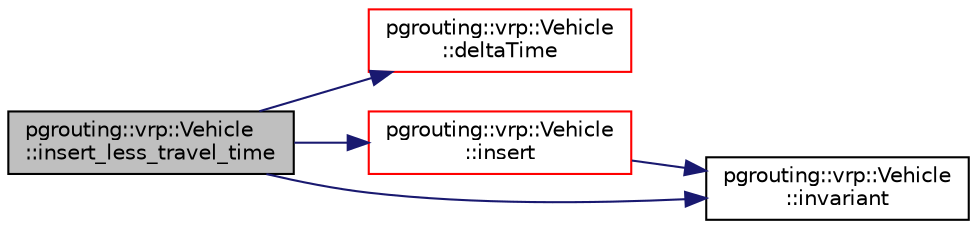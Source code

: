 digraph "pgrouting::vrp::Vehicle::insert_less_travel_time"
{
  edge [fontname="Helvetica",fontsize="10",labelfontname="Helvetica",labelfontsize="10"];
  node [fontname="Helvetica",fontsize="10",shape=record];
  rankdir="LR";
  Node1 [label="pgrouting::vrp::Vehicle\l::insert_less_travel_time",height=0.2,width=0.4,color="black", fillcolor="grey75", style="filled", fontcolor="black"];
  Node1 -> Node2 [color="midnightblue",fontsize="10",style="solid",fontname="Helvetica"];
  Node2 [label="pgrouting::vrp::Vehicle\l::deltaTime",height=0.2,width=0.4,color="red", fillcolor="white", style="filled",URL="$classpgrouting_1_1vrp_1_1Vehicle.html#a37934771b6c2ed2644eec4e61a7cfe5a"];
  Node1 -> Node3 [color="midnightblue",fontsize="10",style="solid",fontname="Helvetica"];
  Node3 [label="pgrouting::vrp::Vehicle\l::insert",height=0.2,width=0.4,color="red", fillcolor="white", style="filled",URL="$classpgrouting_1_1vrp_1_1Vehicle.html#af98de97049075d4db58f3e97dc9185aa",tooltip="@ { "];
  Node3 -> Node4 [color="midnightblue",fontsize="10",style="solid",fontname="Helvetica"];
  Node4 [label="pgrouting::vrp::Vehicle\l::invariant",height=0.2,width=0.4,color="black", fillcolor="white", style="filled",URL="$classpgrouting_1_1vrp_1_1Vehicle.html#a36df8fd6ae985f8f0a27b84638d075b8",tooltip="Invariant The path must: "];
  Node1 -> Node4 [color="midnightblue",fontsize="10",style="solid",fontname="Helvetica"];
}
